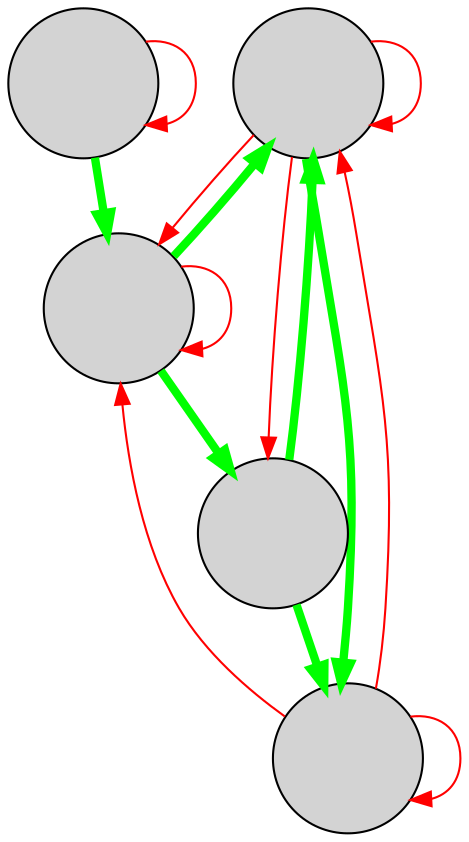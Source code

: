 digraph G {
  node [shape=circle fixedsize=true width=1 height=1 style=filled label="" ]
    fireC [ image="images/fire.png" ]
    electricC [ image="images/electric.png" ]
    waterC [ image="images/water.png" ]
    iceC [ image="images/ice.png" ]
    rockC [ image="images/rock.png" ]
  #{ rank=same; fireC rockC }
  #{ rank=same; waterC electricC }
  #{ rank=same; steelC iceC }
  rockC -> iceC [ color=green penwidth=4 ]
  waterC -> rockC [ color=green penwidth=4 ]
  fireC -> rockC [ color=red ]
  rockC -> fireC [ color=green penwidth=4 ]
  iceC -> iceC [ color=red ]
  iceC -> fireC [ color=red ]
  iceC -> waterC [ color=red ]
  electricC -> electricC [ color=red ]
  electricC -> waterC [ color=green penwidth=4 ]
  fireC -> fireC [ color=red ]
  fireC -> waterC [ color=red ]
  fireC -> iceC [ color=green penwidth=4 ]
  waterC -> fireC [ color=green penwidth=4 ]
  waterC -> waterC [ color=red ]
}
